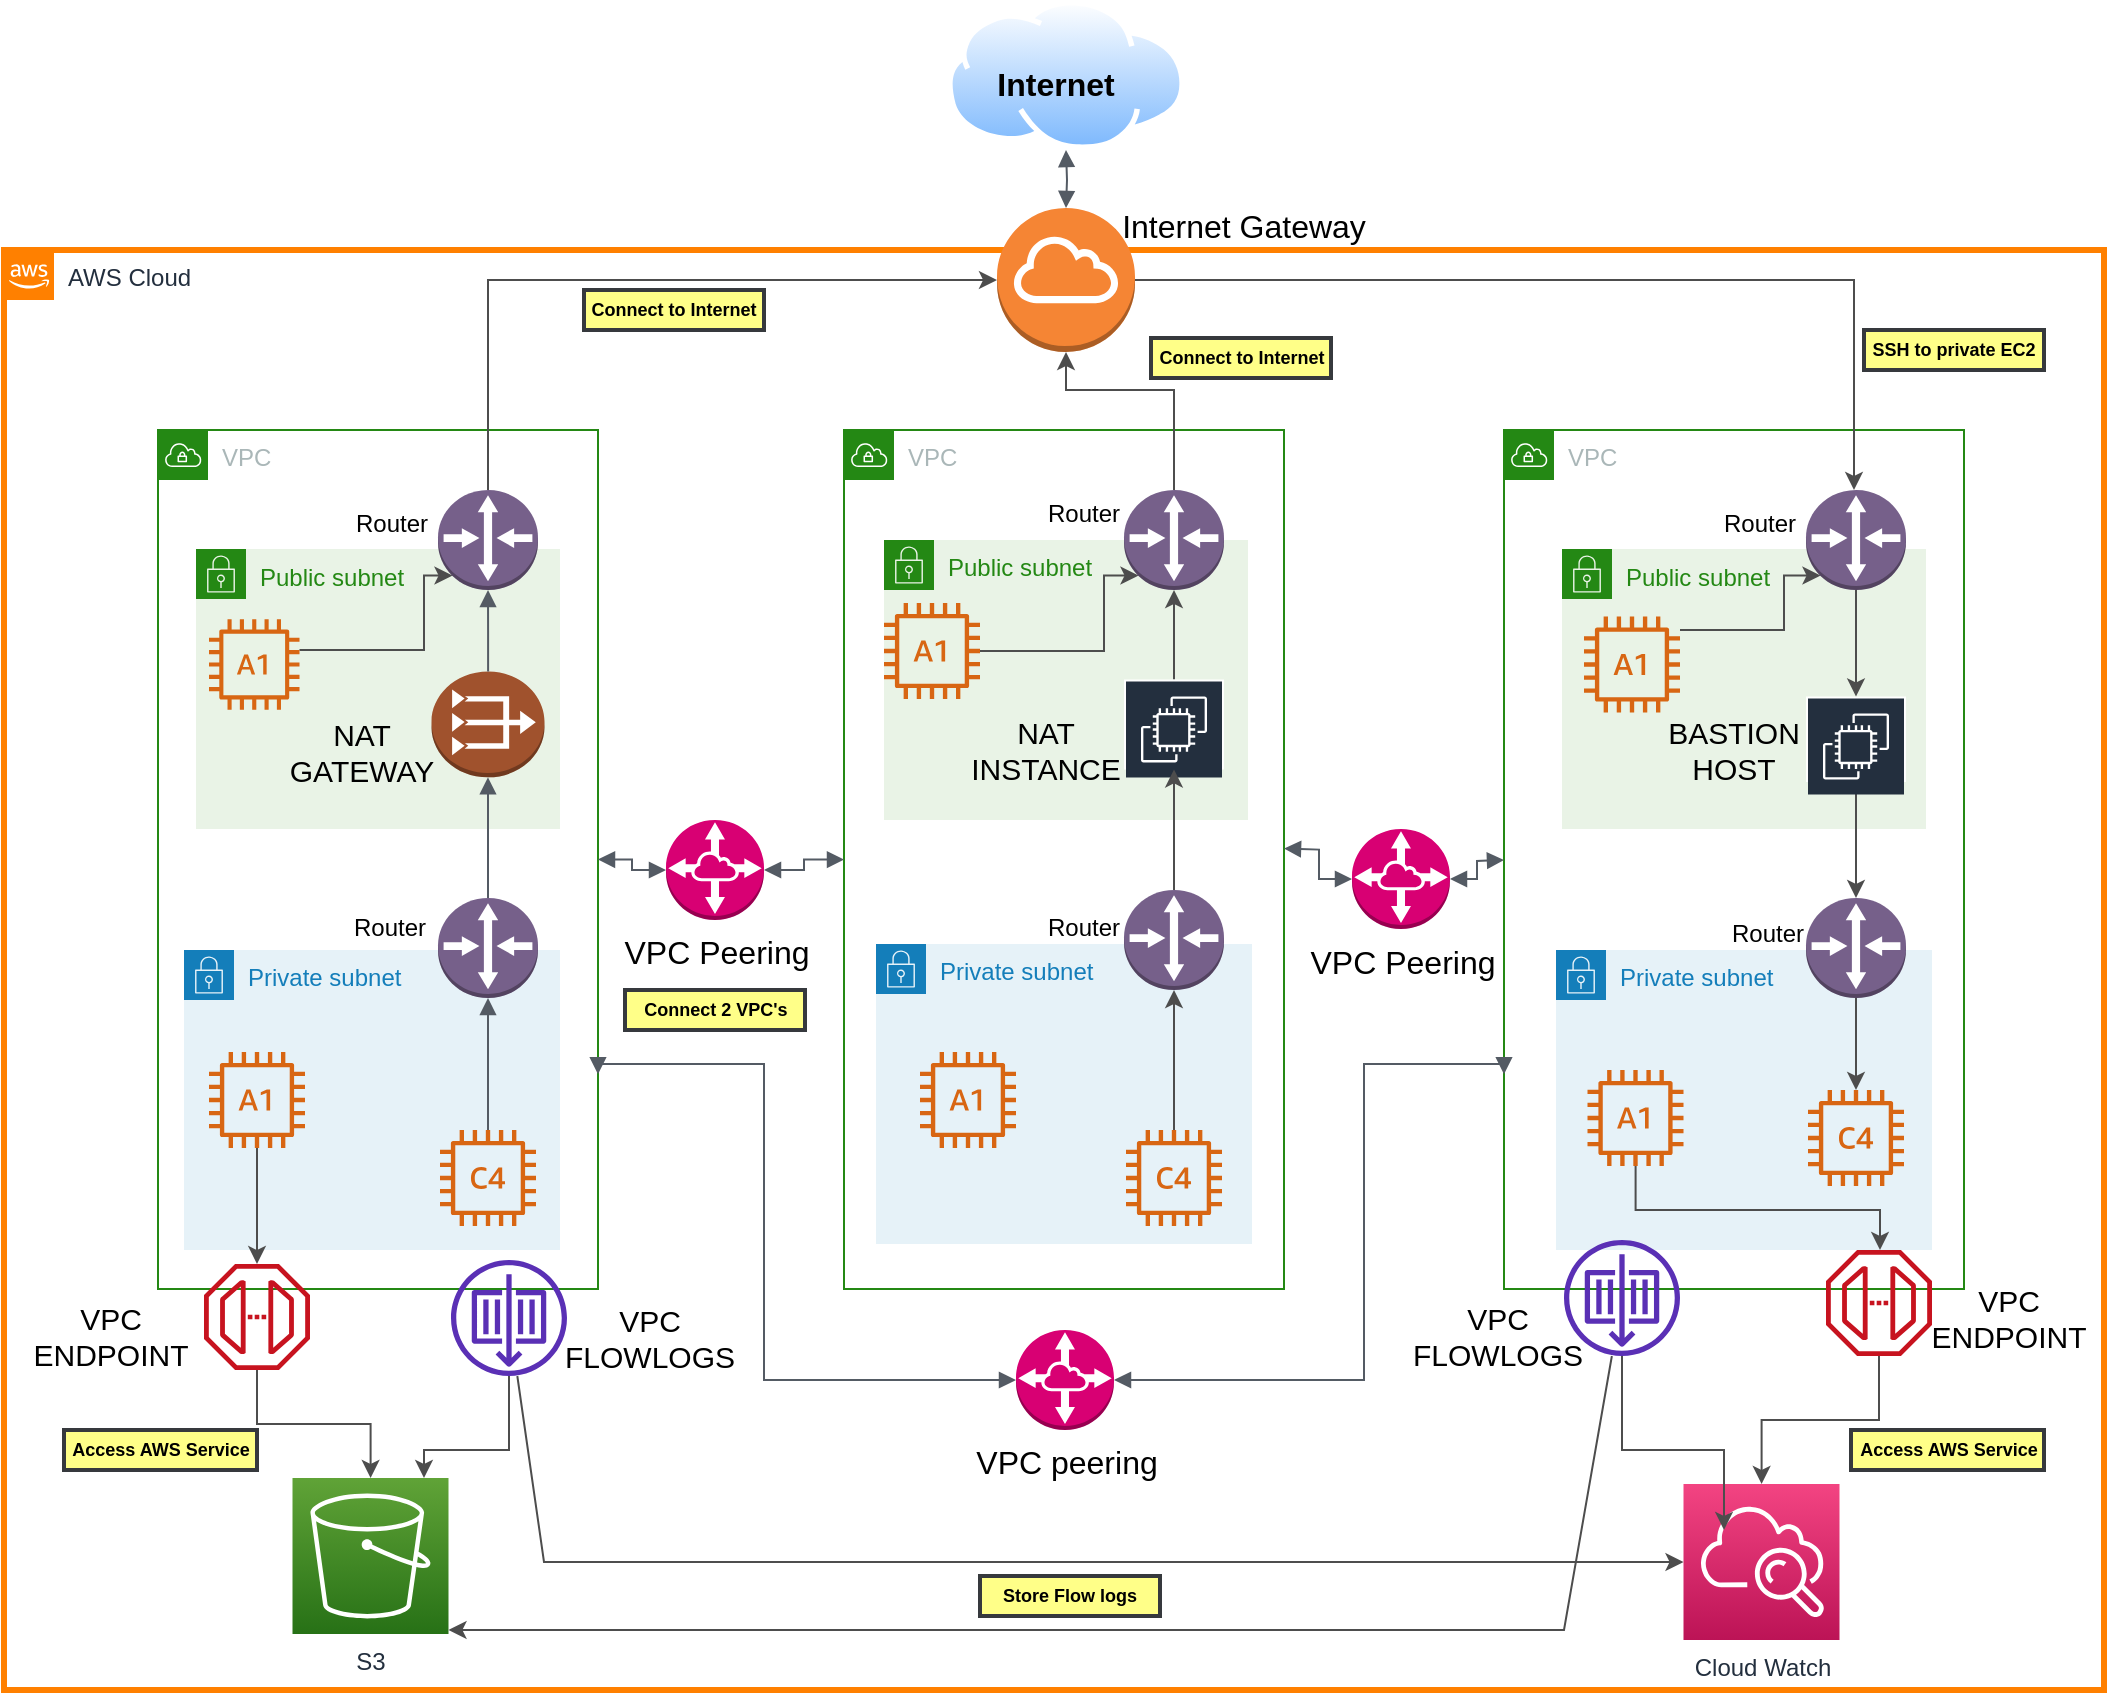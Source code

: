 <mxfile version="13.0.3" type="device"><diagram id="Ht1M8jgEwFfnCIfOTk4-" name="Page-1"><mxGraphModel dx="1296" dy="627" grid="1" gridSize="10" guides="1" tooltips="1" connect="1" arrows="1" fold="1" page="1" pageScale="1" pageWidth="1169" pageHeight="827" math="0" shadow="0"><root><mxCell id="0"/><mxCell id="1" parent="0"/><mxCell id="okbcrJzSgi3AzohoBhgM-6" value="AWS Cloud" style="points=[[0,0],[0.25,0],[0.5,0],[0.75,0],[1,0],[1,0.25],[1,0.5],[1,0.75],[1,1],[0.75,1],[0.5,1],[0.25,1],[0,1],[0,0.75],[0,0.5],[0,0.25]];outlineConnect=0;gradientColor=none;html=1;whiteSpace=wrap;fontSize=12;fontStyle=0;shape=mxgraph.aws4.group;grIcon=mxgraph.aws4.group_aws_cloud_alt;strokeColor=#FF8000;fillColor=none;verticalAlign=top;align=left;spacingLeft=30;fontColor=#232F3E;dashed=0;strokeWidth=3;labelBackgroundColor=none;" vertex="1" parent="1"><mxGeometry x="40" y="330" width="1050" height="720" as="geometry"/></mxCell><mxCell id="okbcrJzSgi3AzohoBhgM-36" value="VPC" style="points=[[0,0],[0.25,0],[0.5,0],[0.75,0],[1,0],[1,0.25],[1,0.5],[1,0.75],[1,1],[0.75,1],[0.5,1],[0.25,1],[0,1],[0,0.75],[0,0.5],[0,0.25]];outlineConnect=0;gradientColor=none;html=1;whiteSpace=wrap;fontSize=12;fontStyle=0;shape=mxgraph.aws4.group;grIcon=mxgraph.aws4.group_vpc;strokeColor=#248814;fillColor=none;verticalAlign=top;align=left;spacingLeft=30;fontColor=#AAB7B8;dashed=0;" vertex="1" parent="1"><mxGeometry x="790" y="420" width="230" height="429.5" as="geometry"/></mxCell><mxCell id="okbcrJzSgi3AzohoBhgM-2" value="VPC" style="points=[[0,0],[0.25,0],[0.5,0],[0.75,0],[1,0],[1,0.25],[1,0.5],[1,0.75],[1,1],[0.75,1],[0.5,1],[0.25,1],[0,1],[0,0.75],[0,0.5],[0,0.25]];outlineConnect=0;gradientColor=none;html=1;whiteSpace=wrap;fontSize=12;fontStyle=0;shape=mxgraph.aws4.group;grIcon=mxgraph.aws4.group_vpc;strokeColor=#248814;fillColor=none;verticalAlign=top;align=left;spacingLeft=30;fontColor=#AAB7B8;dashed=0;" vertex="1" parent="1"><mxGeometry x="460" y="420" width="220" height="429.5" as="geometry"/></mxCell><mxCell id="okbcrJzSgi3AzohoBhgM-21" value="VPC" style="points=[[0,0],[0.25,0],[0.5,0],[0.75,0],[1,0],[1,0.25],[1,0.5],[1,0.75],[1,1],[0.75,1],[0.5,1],[0.25,1],[0,1],[0,0.75],[0,0.5],[0,0.25]];outlineConnect=0;gradientColor=none;html=1;whiteSpace=wrap;fontSize=12;fontStyle=0;shape=mxgraph.aws4.group;grIcon=mxgraph.aws4.group_vpc;strokeColor=#248814;fillColor=none;verticalAlign=top;align=left;spacingLeft=30;fontColor=#AAB7B8;dashed=0;" vertex="1" parent="1"><mxGeometry x="117" y="420" width="220" height="429.5" as="geometry"/></mxCell><mxCell id="okbcrJzSgi3AzohoBhgM-46" value="Private subnet" style="points=[[0,0],[0.25,0],[0.5,0],[0.75,0],[1,0],[1,0.25],[1,0.5],[1,0.75],[1,1],[0.75,1],[0.5,1],[0.25,1],[0,1],[0,0.75],[0,0.5],[0,0.25]];outlineConnect=0;gradientColor=none;html=1;whiteSpace=wrap;fontSize=12;fontStyle=0;shape=mxgraph.aws4.group;grIcon=mxgraph.aws4.group_security_group;grStroke=0;strokeColor=#147EBA;fillColor=#E6F2F8;verticalAlign=top;align=left;spacingLeft=30;fontColor=#147EBA;dashed=0;" vertex="1" parent="1"><mxGeometry x="130" y="680" width="188" height="150" as="geometry"/></mxCell><mxCell id="okbcrJzSgi3AzohoBhgM-22" value="Public subnet" style="points=[[0,0],[0.25,0],[0.5,0],[0.75,0],[1,0],[1,0.25],[1,0.5],[1,0.75],[1,1],[0.75,1],[0.5,1],[0.25,1],[0,1],[0,0.75],[0,0.5],[0,0.25]];outlineConnect=0;gradientColor=none;html=1;whiteSpace=wrap;fontSize=12;fontStyle=0;shape=mxgraph.aws4.group;grIcon=mxgraph.aws4.group_security_group;grStroke=0;strokeColor=#248814;fillColor=#E9F3E6;verticalAlign=top;align=left;spacingLeft=30;fontColor=#248814;dashed=0;" vertex="1" parent="1"><mxGeometry x="136" y="479.5" width="182" height="140" as="geometry"/></mxCell><mxCell id="okbcrJzSgi3AzohoBhgM-3" value="Private subnet" style="points=[[0,0],[0.25,0],[0.5,0],[0.75,0],[1,0],[1,0.25],[1,0.5],[1,0.75],[1,1],[0.75,1],[0.5,1],[0.25,1],[0,1],[0,0.75],[0,0.5],[0,0.25]];outlineConnect=0;gradientColor=none;html=1;whiteSpace=wrap;fontSize=12;fontStyle=0;shape=mxgraph.aws4.group;grIcon=mxgraph.aws4.group_security_group;grStroke=0;strokeColor=#147EBA;fillColor=#E6F2F8;verticalAlign=top;align=left;spacingLeft=30;fontColor=#147EBA;dashed=0;" vertex="1" parent="1"><mxGeometry x="476" y="677" width="188" height="150" as="geometry"/></mxCell><mxCell id="okbcrJzSgi3AzohoBhgM-4" value="Public subnet" style="points=[[0,0],[0.25,0],[0.5,0],[0.75,0],[1,0],[1,0.25],[1,0.5],[1,0.75],[1,1],[0.75,1],[0.5,1],[0.25,1],[0,1],[0,0.75],[0,0.5],[0,0.25]];outlineConnect=0;gradientColor=none;html=1;whiteSpace=wrap;fontSize=12;fontStyle=0;shape=mxgraph.aws4.group;grIcon=mxgraph.aws4.group_security_group;grStroke=0;strokeColor=#248814;fillColor=#E9F3E6;verticalAlign=top;align=left;spacingLeft=30;fontColor=#248814;dashed=0;" vertex="1" parent="1"><mxGeometry x="480" y="475" width="182" height="140" as="geometry"/></mxCell><mxCell id="okbcrJzSgi3AzohoBhgM-153" style="edgeStyle=orthogonalEdgeStyle;rounded=0;orthogonalLoop=1;jettySize=auto;html=1;strokeColor=#4D4D4D;strokeWidth=1;fontSize=15;fontColor=#000000;" edge="1" parent="1" source="okbcrJzSgi3AzohoBhgM-16" target="okbcrJzSgi3AzohoBhgM-149"><mxGeometry relative="1" as="geometry"/></mxCell><mxCell id="okbcrJzSgi3AzohoBhgM-16" value="" style="outlineConnect=0;fontColor=#232F3E;gradientColor=none;fillColor=#D86613;strokeColor=none;dashed=0;verticalLabelPosition=bottom;verticalAlign=top;align=center;html=1;fontSize=12;fontStyle=0;aspect=fixed;pointerEvents=1;shape=mxgraph.aws4.a1_instance;" vertex="1" parent="1"><mxGeometry x="142.5" y="731" width="48" height="48" as="geometry"/></mxCell><mxCell id="okbcrJzSgi3AzohoBhgM-181" style="edgeStyle=orthogonalEdgeStyle;rounded=0;orthogonalLoop=1;jettySize=auto;html=1;entryX=0.145;entryY=0.855;entryDx=0;entryDy=0;entryPerimeter=0;strokeColor=#4D4D4D;strokeWidth=1;fontSize=15;fontColor=#000000;" edge="1" parent="1" source="okbcrJzSgi3AzohoBhgM-18" target="okbcrJzSgi3AzohoBhgM-88"><mxGeometry relative="1" as="geometry"><Array as="points"><mxPoint x="590" y="531"/><mxPoint x="590" y="493"/></Array></mxGeometry></mxCell><mxCell id="okbcrJzSgi3AzohoBhgM-18" value="" style="outlineConnect=0;fontColor=#232F3E;gradientColor=none;fillColor=#D86613;strokeColor=none;dashed=0;verticalLabelPosition=bottom;verticalAlign=top;align=center;html=1;fontSize=12;fontStyle=0;aspect=fixed;pointerEvents=1;shape=mxgraph.aws4.a1_instance;" vertex="1" parent="1"><mxGeometry x="480.0" y="506.5" width="48" height="48" as="geometry"/></mxCell><mxCell id="okbcrJzSgi3AzohoBhgM-24" value="" style="outlineConnect=0;fontColor=#232F3E;gradientColor=none;fillColor=#D86613;strokeColor=none;dashed=0;verticalLabelPosition=bottom;verticalAlign=top;align=center;html=1;fontSize=12;fontStyle=0;aspect=fixed;pointerEvents=1;shape=mxgraph.aws4.a1_instance;" vertex="1" parent="1"><mxGeometry x="498.0" y="731" width="48" height="48" as="geometry"/></mxCell><mxCell id="okbcrJzSgi3AzohoBhgM-134" style="edgeStyle=orthogonalEdgeStyle;rounded=0;orthogonalLoop=1;jettySize=auto;html=1;strokeColor=#4D4D4D;strokeWidth=1;fontSize=15;" edge="1" parent="1" source="okbcrJzSgi3AzohoBhgM-25" target="okbcrJzSgi3AzohoBhgM-86"><mxGeometry relative="1" as="geometry"/></mxCell><mxCell id="okbcrJzSgi3AzohoBhgM-25" value="" style="outlineConnect=0;fontColor=#232F3E;gradientColor=none;fillColor=#D86613;strokeColor=none;dashed=0;verticalLabelPosition=bottom;verticalAlign=top;align=center;html=1;fontSize=12;fontStyle=0;aspect=fixed;pointerEvents=1;shape=mxgraph.aws4.c4_instance;" vertex="1" parent="1"><mxGeometry x="601" y="770" width="48" height="48" as="geometry"/></mxCell><mxCell id="okbcrJzSgi3AzohoBhgM-27" value="" style="outlineConnect=0;fontColor=#232F3E;gradientColor=none;fillColor=#D86613;strokeColor=none;dashed=0;verticalLabelPosition=bottom;verticalAlign=top;align=center;html=1;fontSize=12;fontStyle=0;aspect=fixed;pointerEvents=1;shape=mxgraph.aws4.c4_instance;" vertex="1" parent="1"><mxGeometry x="258.0" y="770" width="48" height="48" as="geometry"/></mxCell><mxCell id="okbcrJzSgi3AzohoBhgM-30" value="" style="aspect=fixed;perimeter=ellipsePerimeter;html=1;align=center;shadow=0;dashed=0;spacingTop=3;image;image=img/lib/active_directory/internet_cloud.svg;strokeColor=#FF8000;strokeWidth=3;" vertex="1" parent="1"><mxGeometry x="511.5" y="205" width="119" height="74.97" as="geometry"/></mxCell><mxCell id="okbcrJzSgi3AzohoBhgM-32" value="Internet" style="text;html=1;strokeColor=none;fillColor=none;align=center;verticalAlign=middle;whiteSpace=wrap;rounded=0;fontStyle=1;fontSize=16;" vertex="1" parent="1"><mxGeometry x="546" y="237.3" width="40" height="20" as="geometry"/></mxCell><mxCell id="okbcrJzSgi3AzohoBhgM-34" value="VPC Peering" style="outlineConnect=0;dashed=0;verticalLabelPosition=bottom;verticalAlign=top;align=center;html=1;shape=mxgraph.aws3.vpc_peering;fillColor=#d80073;strokeColor=#A50040;strokeWidth=3;fontSize=16;fontColor=#000000;" vertex="1" parent="1"><mxGeometry x="371" y="615" width="49" height="50" as="geometry"/></mxCell><mxCell id="okbcrJzSgi3AzohoBhgM-37" value="Public subnet" style="points=[[0,0],[0.25,0],[0.5,0],[0.75,0],[1,0],[1,0.25],[1,0.5],[1,0.75],[1,1],[0.75,1],[0.5,1],[0.25,1],[0,1],[0,0.75],[0,0.5],[0,0.25]];outlineConnect=0;gradientColor=none;html=1;whiteSpace=wrap;fontSize=12;fontStyle=0;shape=mxgraph.aws4.group;grIcon=mxgraph.aws4.group_security_group;grStroke=0;strokeColor=#248814;fillColor=#E9F3E6;verticalAlign=top;align=left;spacingLeft=30;fontColor=#248814;dashed=0;" vertex="1" parent="1"><mxGeometry x="819" y="479.5" width="182" height="140" as="geometry"/></mxCell><mxCell id="okbcrJzSgi3AzohoBhgM-183" style="edgeStyle=orthogonalEdgeStyle;rounded=0;orthogonalLoop=1;jettySize=auto;html=1;entryX=0.145;entryY=0.855;entryDx=0;entryDy=0;entryPerimeter=0;strokeColor=#4D4D4D;strokeWidth=1;fontSize=15;fontColor=#000000;" edge="1" parent="1" source="okbcrJzSgi3AzohoBhgM-38" target="okbcrJzSgi3AzohoBhgM-87"><mxGeometry relative="1" as="geometry"><Array as="points"><mxPoint x="930" y="520"/><mxPoint x="930" y="493"/></Array></mxGeometry></mxCell><mxCell id="okbcrJzSgi3AzohoBhgM-38" value="" style="outlineConnect=0;fontColor=#232F3E;gradientColor=none;fillColor=#D86613;strokeColor=none;dashed=0;verticalLabelPosition=bottom;verticalAlign=top;align=center;html=1;fontSize=12;fontStyle=0;aspect=fixed;pointerEvents=1;shape=mxgraph.aws4.a1_instance;" vertex="1" parent="1"><mxGeometry x="830" y="513.25" width="48" height="48" as="geometry"/></mxCell><mxCell id="okbcrJzSgi3AzohoBhgM-40" value="Private subnet" style="points=[[0,0],[0.25,0],[0.5,0],[0.75,0],[1,0],[1,0.25],[1,0.5],[1,0.75],[1,1],[0.75,1],[0.5,1],[0.25,1],[0,1],[0,0.75],[0,0.5],[0,0.25]];outlineConnect=0;gradientColor=none;html=1;whiteSpace=wrap;fontSize=12;fontStyle=0;shape=mxgraph.aws4.group;grIcon=mxgraph.aws4.group_security_group;grStroke=0;strokeColor=#147EBA;fillColor=#E6F2F8;verticalAlign=top;align=left;spacingLeft=30;fontColor=#147EBA;dashed=0;" vertex="1" parent="1"><mxGeometry x="816" y="680" width="188" height="150" as="geometry"/></mxCell><mxCell id="okbcrJzSgi3AzohoBhgM-185" style="edgeStyle=orthogonalEdgeStyle;rounded=0;orthogonalLoop=1;jettySize=auto;html=1;strokeColor=#4D4D4D;strokeWidth=1;fontSize=9;fontColor=#FF0000;" edge="1" parent="1" source="okbcrJzSgi3AzohoBhgM-41" target="okbcrJzSgi3AzohoBhgM-148"><mxGeometry relative="1" as="geometry"><Array as="points"><mxPoint x="856" y="810"/><mxPoint x="978" y="810"/></Array></mxGeometry></mxCell><mxCell id="okbcrJzSgi3AzohoBhgM-41" value="" style="outlineConnect=0;fontColor=#232F3E;gradientColor=none;fillColor=#D86613;strokeColor=none;dashed=0;verticalLabelPosition=bottom;verticalAlign=top;align=center;html=1;fontSize=12;fontStyle=0;aspect=fixed;pointerEvents=1;shape=mxgraph.aws4.a1_instance;" vertex="1" parent="1"><mxGeometry x="831.75" y="740" width="48" height="48" as="geometry"/></mxCell><mxCell id="okbcrJzSgi3AzohoBhgM-42" value="" style="outlineConnect=0;fontColor=#232F3E;gradientColor=none;fillColor=#D86613;strokeColor=none;dashed=0;verticalLabelPosition=bottom;verticalAlign=top;align=center;html=1;fontSize=12;fontStyle=0;aspect=fixed;pointerEvents=1;shape=mxgraph.aws4.c4_instance;" vertex="1" parent="1"><mxGeometry x="942" y="750" width="48" height="48" as="geometry"/></mxCell><mxCell id="okbcrJzSgi3AzohoBhgM-131" style="edgeStyle=orthogonalEdgeStyle;rounded=0;orthogonalLoop=1;jettySize=auto;html=1;entryX=0.145;entryY=0.855;entryDx=0;entryDy=0;entryPerimeter=0;strokeColor=#4D4D4D;strokeWidth=1;fontSize=15;" edge="1" parent="1" source="okbcrJzSgi3AzohoBhgM-45" target="okbcrJzSgi3AzohoBhgM-84"><mxGeometry relative="1" as="geometry"><Array as="points"><mxPoint x="250" y="530"/><mxPoint x="250" y="493"/></Array></mxGeometry></mxCell><mxCell id="okbcrJzSgi3AzohoBhgM-45" value="" style="outlineConnect=0;fontColor=#232F3E;gradientColor=none;fillColor=#D86613;strokeColor=none;dashed=0;verticalLabelPosition=bottom;verticalAlign=top;align=center;html=1;fontSize=12;fontStyle=0;aspect=fixed;pointerEvents=1;shape=mxgraph.aws4.a1_instance;" vertex="1" parent="1"><mxGeometry x="142.5" y="514.62" width="45.25" height="45.25" as="geometry"/></mxCell><mxCell id="okbcrJzSgi3AzohoBhgM-51" value="" style="edgeStyle=orthogonalEdgeStyle;html=1;endArrow=block;elbow=vertical;startArrow=block;startFill=1;endFill=1;strokeColor=#545B64;rounded=0;fontSize=16;entryX=0;entryY=0.5;entryDx=0;entryDy=0;entryPerimeter=0;exitX=1;exitY=0.5;exitDx=0;exitDy=0;strokeWidth=1;" edge="1" parent="1" source="okbcrJzSgi3AzohoBhgM-21" target="okbcrJzSgi3AzohoBhgM-34"><mxGeometry width="100" relative="1" as="geometry"><mxPoint x="160" y="910" as="sourcePoint"/><mxPoint x="260" y="910" as="targetPoint"/></mxGeometry></mxCell><mxCell id="okbcrJzSgi3AzohoBhgM-54" value="" style="edgeStyle=orthogonalEdgeStyle;html=1;endArrow=block;elbow=vertical;startArrow=block;startFill=1;endFill=1;strokeColor=#545B64;rounded=0;fontSize=16;entryX=0;entryY=0.5;entryDx=0;entryDy=0;strokeWidth=1;exitX=1;exitY=0.5;exitDx=0;exitDy=0;exitPerimeter=0;" edge="1" parent="1" source="okbcrJzSgi3AzohoBhgM-34" target="okbcrJzSgi3AzohoBhgM-2"><mxGeometry width="100" relative="1" as="geometry"><mxPoint x="420" y="635" as="sourcePoint"/><mxPoint x="480" y="370" as="targetPoint"/></mxGeometry></mxCell><mxCell id="okbcrJzSgi3AzohoBhgM-55" value="VPC Peering" style="outlineConnect=0;dashed=0;verticalLabelPosition=bottom;verticalAlign=top;align=center;html=1;shape=mxgraph.aws3.vpc_peering;fillColor=#d80073;strokeColor=#A50040;strokeWidth=3;fontSize=16;fontColor=#000000;" vertex="1" parent="1"><mxGeometry x="714" y="619.5" width="49" height="50" as="geometry"/></mxCell><mxCell id="okbcrJzSgi3AzohoBhgM-56" value="" style="edgeStyle=orthogonalEdgeStyle;html=1;endArrow=block;elbow=vertical;startArrow=block;startFill=1;endFill=1;strokeColor=#545B64;rounded=0;fontSize=16;entryX=0;entryY=0.5;entryDx=0;entryDy=0;entryPerimeter=0;exitX=1;exitY=0.5;exitDx=0;exitDy=0;strokeWidth=1;" edge="1" parent="1" target="okbcrJzSgi3AzohoBhgM-55"><mxGeometry width="100" relative="1" as="geometry"><mxPoint x="680" y="629.25" as="sourcePoint"/><mxPoint x="603" y="914.5" as="targetPoint"/></mxGeometry></mxCell><mxCell id="okbcrJzSgi3AzohoBhgM-60" value="" style="edgeStyle=orthogonalEdgeStyle;html=1;endArrow=block;elbow=vertical;startArrow=block;startFill=1;endFill=1;strokeColor=#545B64;rounded=0;fontSize=16;strokeWidth=1;exitX=1;exitY=0.5;exitDx=0;exitDy=0;exitPerimeter=0;" edge="1" parent="1" source="okbcrJzSgi3AzohoBhgM-55"><mxGeometry width="100" relative="1" as="geometry"><mxPoint x="760" y="640" as="sourcePoint"/><mxPoint x="790" y="635" as="targetPoint"/></mxGeometry></mxCell><mxCell id="okbcrJzSgi3AzohoBhgM-61" value="VPC peering" style="outlineConnect=0;dashed=0;verticalLabelPosition=bottom;verticalAlign=top;align=center;html=1;shape=mxgraph.aws3.vpc_peering;fillColor=#d80073;strokeColor=#A50040;strokeWidth=3;fontSize=16;fontColor=#000000;" vertex="1" parent="1"><mxGeometry x="546" y="870" width="49" height="50" as="geometry"/></mxCell><mxCell id="okbcrJzSgi3AzohoBhgM-64" value="" style="edgeStyle=orthogonalEdgeStyle;html=1;endArrow=block;elbow=vertical;startArrow=block;startFill=1;endFill=1;strokeColor=#545B64;rounded=0;fontSize=16;entryX=0;entryY=0.5;entryDx=0;entryDy=0;entryPerimeter=0;exitX=1;exitY=0.75;exitDx=0;exitDy=0;" edge="1" parent="1" source="okbcrJzSgi3AzohoBhgM-21" target="okbcrJzSgi3AzohoBhgM-61"><mxGeometry width="100" relative="1" as="geometry"><mxPoint x="320" y="849" as="sourcePoint"/><mxPoint x="540" y="920" as="targetPoint"/><Array as="points"><mxPoint x="420" y="737"/><mxPoint x="420" y="895"/></Array></mxGeometry></mxCell><mxCell id="okbcrJzSgi3AzohoBhgM-65" value="" style="edgeStyle=orthogonalEdgeStyle;html=1;endArrow=block;elbow=vertical;startArrow=block;startFill=1;endFill=1;strokeColor=#545B64;rounded=0;fontSize=16;entryX=0;entryY=0.75;entryDx=0;entryDy=0;" edge="1" parent="1" source="okbcrJzSgi3AzohoBhgM-61" target="okbcrJzSgi3AzohoBhgM-36"><mxGeometry width="100" relative="1" as="geometry"><mxPoint x="600" y="920" as="sourcePoint"/><mxPoint x="700" y="920" as="targetPoint"/><Array as="points"><mxPoint x="720" y="895"/><mxPoint x="720" y="737"/></Array></mxGeometry></mxCell><mxCell id="okbcrJzSgi3AzohoBhgM-137" style="edgeStyle=orthogonalEdgeStyle;rounded=0;orthogonalLoop=1;jettySize=auto;html=1;strokeColor=#4D4D4D;strokeWidth=1;fontSize=15;exitX=0.855;exitY=0.145;exitDx=0;exitDy=0;exitPerimeter=0;" edge="1" parent="1" source="okbcrJzSgi3AzohoBhgM-66" target="okbcrJzSgi3AzohoBhgM-87"><mxGeometry relative="1" as="geometry"><Array as="points"><mxPoint x="596" y="345"/><mxPoint x="965" y="345"/></Array></mxGeometry></mxCell><mxCell id="okbcrJzSgi3AzohoBhgM-66" value="" style="outlineConnect=0;dashed=0;verticalLabelPosition=bottom;verticalAlign=top;align=center;html=1;shape=mxgraph.aws3.internet_gateway;fillColor=#F58534;gradientColor=none;strokeColor=#FF8000;strokeWidth=3;fontSize=16;" vertex="1" parent="1"><mxGeometry x="536.5" y="309" width="69" height="72" as="geometry"/></mxCell><mxCell id="okbcrJzSgi3AzohoBhgM-67" value="Internet Gateway" style="text;html=1;strokeColor=none;fillColor=none;align=center;verticalAlign=middle;whiteSpace=wrap;rounded=0;fontSize=16;" vertex="1" parent="1"><mxGeometry x="569.5" y="308" width="180" height="20" as="geometry"/></mxCell><mxCell id="okbcrJzSgi3AzohoBhgM-139" style="edgeStyle=orthogonalEdgeStyle;rounded=0;orthogonalLoop=1;jettySize=auto;html=1;strokeColor=#4D4D4D;strokeWidth=1;fontSize=15;" edge="1" parent="1" source="okbcrJzSgi3AzohoBhgM-77" target="okbcrJzSgi3AzohoBhgM-85"><mxGeometry relative="1" as="geometry"/></mxCell><mxCell id="okbcrJzSgi3AzohoBhgM-77" value="" style="outlineConnect=0;fontColor=#232F3E;gradientColor=none;strokeColor=#ffffff;fillColor=#232F3E;dashed=0;verticalLabelPosition=middle;verticalAlign=bottom;align=center;html=1;whiteSpace=wrap;fontSize=10;fontStyle=1;spacing=3;shape=mxgraph.aws4.productIcon;prIcon=mxgraph.aws4.ec2;labelBackgroundColor=#ffffff;" vertex="1" parent="1"><mxGeometry x="941" y="553.25" width="50" height="42.75" as="geometry"/></mxCell><mxCell id="okbcrJzSgi3AzohoBhgM-80" value="" style="outlineConnect=0;dashed=0;verticalLabelPosition=bottom;verticalAlign=top;align=center;html=1;shape=mxgraph.aws3.vpc_nat_gateway;fillColor=#a0522d;labelBackgroundColor=#D4E1F5;strokeColor=#6D1F00;strokeWidth=3;fontSize=16;fontColor=#ffffff;" vertex="1" parent="1"><mxGeometry x="253.75" y="540.81" width="56.5" height="52.87" as="geometry"/></mxCell><mxCell id="okbcrJzSgi3AzohoBhgM-132" style="edgeStyle=orthogonalEdgeStyle;rounded=0;orthogonalLoop=1;jettySize=auto;html=1;strokeColor=#4D4D4D;strokeWidth=1;fontSize=15;" edge="1" parent="1" source="okbcrJzSgi3AzohoBhgM-81" target="okbcrJzSgi3AzohoBhgM-88"><mxGeometry relative="1" as="geometry"/></mxCell><mxCell id="okbcrJzSgi3AzohoBhgM-81" value="" style="outlineConnect=0;fontColor=#232F3E;gradientColor=none;strokeColor=#ffffff;fillColor=#232F3E;dashed=0;verticalLabelPosition=middle;verticalAlign=bottom;align=center;html=1;whiteSpace=wrap;fontSize=10;fontStyle=1;spacing=3;shape=mxgraph.aws4.productIcon;prIcon=mxgraph.aws4.ec2;labelBackgroundColor=#ffffff;" vertex="1" parent="1"><mxGeometry x="600" y="544.74" width="50" height="45" as="geometry"/></mxCell><mxCell id="okbcrJzSgi3AzohoBhgM-83" value="" style="outlineConnect=0;dashed=0;verticalLabelPosition=bottom;verticalAlign=top;align=center;html=1;shape=mxgraph.aws3.router;fillColor=#76608a;labelBackgroundColor=none;strokeColor=#432D57;strokeWidth=3;fontSize=15;fontColor=#ffffff;" vertex="1" parent="1"><mxGeometry x="257" y="654" width="50" height="50" as="geometry"/></mxCell><mxCell id="okbcrJzSgi3AzohoBhgM-168" style="edgeStyle=orthogonalEdgeStyle;rounded=0;orthogonalLoop=1;jettySize=auto;html=1;exitX=0.5;exitY=0;exitDx=0;exitDy=0;exitPerimeter=0;entryX=0;entryY=0.5;entryDx=0;entryDy=0;entryPerimeter=0;strokeColor=#4D4D4D;strokeWidth=1;fontSize=15;fontColor=#000000;" edge="1" parent="1" source="okbcrJzSgi3AzohoBhgM-84" target="okbcrJzSgi3AzohoBhgM-66"><mxGeometry relative="1" as="geometry"/></mxCell><mxCell id="okbcrJzSgi3AzohoBhgM-84" value="" style="outlineConnect=0;dashed=0;verticalLabelPosition=bottom;verticalAlign=top;align=center;html=1;shape=mxgraph.aws3.router;fillColor=#76608a;labelBackgroundColor=none;strokeColor=#432D57;strokeWidth=3;fontSize=15;fontColor=#ffffff;" vertex="1" parent="1"><mxGeometry x="257" y="450" width="50" height="50" as="geometry"/></mxCell><mxCell id="okbcrJzSgi3AzohoBhgM-140" style="edgeStyle=orthogonalEdgeStyle;rounded=0;orthogonalLoop=1;jettySize=auto;html=1;strokeColor=#4D4D4D;strokeWidth=1;fontSize=15;" edge="1" parent="1" source="okbcrJzSgi3AzohoBhgM-85" target="okbcrJzSgi3AzohoBhgM-42"><mxGeometry relative="1" as="geometry"/></mxCell><mxCell id="okbcrJzSgi3AzohoBhgM-85" value="" style="outlineConnect=0;dashed=0;verticalLabelPosition=bottom;verticalAlign=top;align=center;html=1;shape=mxgraph.aws3.router;fillColor=#76608a;labelBackgroundColor=none;strokeColor=#432D57;strokeWidth=3;fontSize=15;fontColor=#ffffff;" vertex="1" parent="1"><mxGeometry x="941" y="654" width="50" height="50" as="geometry"/></mxCell><mxCell id="okbcrJzSgi3AzohoBhgM-133" style="edgeStyle=orthogonalEdgeStyle;rounded=0;orthogonalLoop=1;jettySize=auto;html=1;strokeColor=#4D4D4D;strokeWidth=1;fontSize=15;" edge="1" parent="1" source="okbcrJzSgi3AzohoBhgM-86" target="okbcrJzSgi3AzohoBhgM-81"><mxGeometry relative="1" as="geometry"/></mxCell><mxCell id="okbcrJzSgi3AzohoBhgM-86" value="" style="outlineConnect=0;dashed=0;verticalLabelPosition=bottom;verticalAlign=top;align=center;html=1;shape=mxgraph.aws3.router;fillColor=#76608a;labelBackgroundColor=none;strokeColor=#432D57;strokeWidth=3;fontSize=15;fontColor=#ffffff;" vertex="1" parent="1"><mxGeometry x="600" y="650" width="50" height="50" as="geometry"/></mxCell><mxCell id="okbcrJzSgi3AzohoBhgM-138" style="edgeStyle=orthogonalEdgeStyle;rounded=0;orthogonalLoop=1;jettySize=auto;html=1;strokeColor=#4D4D4D;strokeWidth=1;fontSize=15;" edge="1" parent="1" source="okbcrJzSgi3AzohoBhgM-87" target="okbcrJzSgi3AzohoBhgM-77"><mxGeometry relative="1" as="geometry"/></mxCell><mxCell id="okbcrJzSgi3AzohoBhgM-87" value="" style="outlineConnect=0;dashed=0;verticalLabelPosition=bottom;verticalAlign=top;align=center;html=1;shape=mxgraph.aws3.router;fillColor=#76608a;labelBackgroundColor=none;strokeColor=#432D57;strokeWidth=3;fontSize=15;fontColor=#ffffff;" vertex="1" parent="1"><mxGeometry x="941" y="450" width="50" height="50" as="geometry"/></mxCell><mxCell id="okbcrJzSgi3AzohoBhgM-169" style="edgeStyle=orthogonalEdgeStyle;rounded=0;orthogonalLoop=1;jettySize=auto;html=1;entryX=0.5;entryY=1;entryDx=0;entryDy=0;entryPerimeter=0;strokeColor=#4D4D4D;strokeWidth=1;fontSize=15;fontColor=#000000;" edge="1" parent="1" source="okbcrJzSgi3AzohoBhgM-88" target="okbcrJzSgi3AzohoBhgM-66"><mxGeometry relative="1" as="geometry"><Array as="points"><mxPoint x="625" y="400"/><mxPoint x="571" y="400"/></Array></mxGeometry></mxCell><mxCell id="okbcrJzSgi3AzohoBhgM-88" value="" style="outlineConnect=0;dashed=0;verticalLabelPosition=bottom;verticalAlign=top;align=center;html=1;shape=mxgraph.aws3.router;fillColor=#76608a;labelBackgroundColor=none;strokeColor=#432D57;strokeWidth=3;fontSize=15;fontColor=#ffffff;" vertex="1" parent="1"><mxGeometry x="600" y="450" width="50" height="50" as="geometry"/></mxCell><mxCell id="okbcrJzSgi3AzohoBhgM-93" value="" style="shape=image;html=1;verticalAlign=top;verticalLabelPosition=bottom;labelBackgroundColor=#ffffff;imageAspect=0;aspect=fixed;image=https://cdn2.iconfinder.com/data/icons/freecns-cumulus/16/519904-098_Spreadsheet-128.png;strokeColor=#FF8000;strokeWidth=3;fontSize=15;align=left;" vertex="1" parent="1"><mxGeometry x="303" y="647" width="30" height="30" as="geometry"/></mxCell><mxCell id="okbcrJzSgi3AzohoBhgM-94" value="" style="shape=image;html=1;verticalAlign=top;verticalLabelPosition=bottom;labelBackgroundColor=#ffffff;imageAspect=0;aspect=fixed;image=https://cdn2.iconfinder.com/data/icons/freecns-cumulus/16/519904-098_Spreadsheet-128.png;strokeColor=#FF8000;strokeWidth=3;fontSize=15;align=left;" vertex="1" parent="1"><mxGeometry x="644.5" y="647" width="30" height="30" as="geometry"/></mxCell><mxCell id="okbcrJzSgi3AzohoBhgM-95" value="" style="shape=image;html=1;verticalAlign=top;verticalLabelPosition=bottom;labelBackgroundColor=#ffffff;imageAspect=0;aspect=fixed;image=https://cdn2.iconfinder.com/data/icons/freecns-cumulus/16/519904-098_Spreadsheet-128.png;strokeColor=#FF8000;strokeWidth=3;fontSize=15;align=left;" vertex="1" parent="1"><mxGeometry x="644.5" y="445" width="30" height="30" as="geometry"/></mxCell><mxCell id="okbcrJzSgi3AzohoBhgM-96" value="" style="shape=image;html=1;verticalAlign=top;verticalLabelPosition=bottom;labelBackgroundColor=#ffffff;imageAspect=0;aspect=fixed;image=https://cdn2.iconfinder.com/data/icons/freecns-cumulus/16/519904-098_Spreadsheet-128.png;strokeColor=#FF8000;strokeWidth=3;fontSize=15;align=left;" vertex="1" parent="1"><mxGeometry x="300" y="445" width="30" height="30" as="geometry"/></mxCell><mxCell id="okbcrJzSgi3AzohoBhgM-99" value="" style="shape=image;html=1;verticalAlign=top;verticalLabelPosition=bottom;labelBackgroundColor=#ffffff;imageAspect=0;aspect=fixed;image=https://cdn2.iconfinder.com/data/icons/freecns-cumulus/16/519904-098_Spreadsheet-128.png;strokeColor=#FF8000;strokeWidth=3;fontSize=15;align=left;" vertex="1" parent="1"><mxGeometry x="983.5" y="647" width="30" height="30" as="geometry"/></mxCell><mxCell id="okbcrJzSgi3AzohoBhgM-100" value="" style="shape=image;html=1;verticalAlign=top;verticalLabelPosition=bottom;labelBackgroundColor=#ffffff;imageAspect=0;aspect=fixed;image=https://cdn2.iconfinder.com/data/icons/freecns-cumulus/16/519904-098_Spreadsheet-128.png;strokeColor=#FF8000;strokeWidth=3;fontSize=15;align=left;" vertex="1" parent="1"><mxGeometry x="983.5" y="445" width="30" height="30" as="geometry"/></mxCell><mxCell id="okbcrJzSgi3AzohoBhgM-113" value="" style="edgeStyle=orthogonalEdgeStyle;html=1;endArrow=none;elbow=vertical;startArrow=block;startFill=1;strokeColor=#545B64;rounded=0;fontSize=15;exitX=0.5;exitY=1;exitDx=0;exitDy=0;exitPerimeter=0;strokeWidth=1;" edge="1" parent="1" source="okbcrJzSgi3AzohoBhgM-83" target="okbcrJzSgi3AzohoBhgM-27"><mxGeometry width="100" relative="1" as="geometry"><mxPoint x="80" y="880" as="sourcePoint"/><mxPoint x="180" y="880" as="targetPoint"/></mxGeometry></mxCell><mxCell id="okbcrJzSgi3AzohoBhgM-114" value="" style="edgeStyle=orthogonalEdgeStyle;html=1;endArrow=none;elbow=vertical;startArrow=block;startFill=1;strokeColor=#545B64;rounded=0;fontSize=15;exitX=0.5;exitY=1;exitDx=0;exitDy=0;exitPerimeter=0;strokeWidth=1;entryX=0.5;entryY=0;entryDx=0;entryDy=0;entryPerimeter=0;" edge="1" parent="1" source="okbcrJzSgi3AzohoBhgM-80" target="okbcrJzSgi3AzohoBhgM-83"><mxGeometry width="100" relative="1" as="geometry"><mxPoint x="288.0" y="714" as="sourcePoint"/><mxPoint x="288.0" y="780" as="targetPoint"/></mxGeometry></mxCell><mxCell id="okbcrJzSgi3AzohoBhgM-117" value="" style="edgeStyle=orthogonalEdgeStyle;html=1;endArrow=block;elbow=vertical;startArrow=none;endFill=1;strokeColor=#545B64;rounded=0;fontSize=15;strokeWidth=1;entryX=0.5;entryY=1;entryDx=0;entryDy=0;entryPerimeter=0;" edge="1" parent="1" source="okbcrJzSgi3AzohoBhgM-80" target="okbcrJzSgi3AzohoBhgM-84"><mxGeometry width="100" relative="1" as="geometry"><mxPoint x="130" y="340" as="sourcePoint"/><mxPoint x="230" y="340" as="targetPoint"/></mxGeometry></mxCell><mxCell id="okbcrJzSgi3AzohoBhgM-124" style="edgeStyle=orthogonalEdgeStyle;rounded=0;orthogonalLoop=1;jettySize=auto;html=1;exitX=0.5;exitY=1;exitDx=0;exitDy=0;exitPerimeter=0;strokeColor=#4D4D4D;strokeWidth=2;fontSize=15;" edge="1" parent="1" source="okbcrJzSgi3AzohoBhgM-66" target="okbcrJzSgi3AzohoBhgM-66"><mxGeometry relative="1" as="geometry"/></mxCell><mxCell id="okbcrJzSgi3AzohoBhgM-143" value="S3" style="outlineConnect=0;fontColor=#232F3E;gradientColor=#60A337;gradientDirection=north;fillColor=#277116;strokeColor=#ffffff;dashed=0;verticalLabelPosition=bottom;verticalAlign=top;align=center;html=1;fontSize=12;fontStyle=0;aspect=fixed;shape=mxgraph.aws4.resourceIcon;resIcon=mxgraph.aws4.s3;labelBackgroundColor=none;" vertex="1" parent="1"><mxGeometry x="184.25" y="944" width="78" height="78" as="geometry"/></mxCell><mxCell id="okbcrJzSgi3AzohoBhgM-146" value="Cloud Watch" style="outlineConnect=0;fontColor=#232F3E;gradientColor=#F34482;gradientDirection=north;fillColor=#BC1356;strokeColor=#ffffff;dashed=0;verticalLabelPosition=bottom;verticalAlign=top;align=center;html=1;fontSize=12;fontStyle=0;aspect=fixed;shape=mxgraph.aws4.resourceIcon;resIcon=mxgraph.aws4.cloudwatch;labelBackgroundColor=none;" vertex="1" parent="1"><mxGeometry x="879.75" y="947" width="78" height="78" as="geometry"/></mxCell><mxCell id="okbcrJzSgi3AzohoBhgM-154" style="edgeStyle=orthogonalEdgeStyle;rounded=0;orthogonalLoop=1;jettySize=auto;html=1;strokeColor=#4D4D4D;strokeWidth=1;fontSize=15;fontColor=#000000;" edge="1" parent="1" source="okbcrJzSgi3AzohoBhgM-148" target="okbcrJzSgi3AzohoBhgM-146"><mxGeometry relative="1" as="geometry"/></mxCell><mxCell id="okbcrJzSgi3AzohoBhgM-148" value="" style="outlineConnect=0;fontColor=#232F3E;gradientColor=none;fillColor=#C7131F;strokeColor=none;dashed=0;verticalLabelPosition=bottom;verticalAlign=top;align=center;html=1;fontSize=12;fontStyle=0;aspect=fixed;shape=mxgraph.aws4.endpoint;labelBackgroundColor=none;" vertex="1" parent="1"><mxGeometry x="951" y="830" width="53" height="53" as="geometry"/></mxCell><mxCell id="okbcrJzSgi3AzohoBhgM-152" style="edgeStyle=orthogonalEdgeStyle;rounded=0;orthogonalLoop=1;jettySize=auto;html=1;strokeColor=#4D4D4D;strokeWidth=1;fontSize=15;fontColor=#000000;" edge="1" parent="1" source="okbcrJzSgi3AzohoBhgM-149" target="okbcrJzSgi3AzohoBhgM-143"><mxGeometry relative="1" as="geometry"/></mxCell><mxCell id="okbcrJzSgi3AzohoBhgM-149" value="" style="outlineConnect=0;fontColor=#232F3E;gradientColor=none;fillColor=#C7131F;strokeColor=none;dashed=0;verticalLabelPosition=bottom;verticalAlign=top;align=center;html=1;fontSize=12;fontStyle=0;aspect=fixed;shape=mxgraph.aws4.endpoint;labelBackgroundColor=none;" vertex="1" parent="1"><mxGeometry x="140" y="837" width="53" height="53" as="geometry"/></mxCell><mxCell id="okbcrJzSgi3AzohoBhgM-150" value="VPC ENDPOINT" style="text;html=1;strokeColor=none;fillColor=none;align=center;verticalAlign=middle;whiteSpace=wrap;rounded=0;labelBackgroundColor=none;fontSize=15;fontColor=#000000;" vertex="1" parent="1"><mxGeometry x="70" y="863" width="47" height="20" as="geometry"/></mxCell><mxCell id="okbcrJzSgi3AzohoBhgM-151" value="VPC ENDPOINT" style="text;html=1;strokeColor=none;fillColor=none;align=center;verticalAlign=middle;whiteSpace=wrap;rounded=0;labelBackgroundColor=none;fontSize=15;fontColor=#000000;" vertex="1" parent="1"><mxGeometry x="1018.5" y="853.5" width="47" height="20" as="geometry"/></mxCell><mxCell id="okbcrJzSgi3AzohoBhgM-160" style="edgeStyle=orthogonalEdgeStyle;rounded=0;orthogonalLoop=1;jettySize=auto;html=1;strokeColor=#4D4D4D;strokeWidth=1;fontSize=15;fontColor=#000000;" edge="1" parent="1" source="okbcrJzSgi3AzohoBhgM-156" target="okbcrJzSgi3AzohoBhgM-143"><mxGeometry relative="1" as="geometry"><Array as="points"><mxPoint x="292" y="930"/><mxPoint x="250" y="930"/></Array></mxGeometry></mxCell><mxCell id="okbcrJzSgi3AzohoBhgM-161" style="edgeStyle=orthogonalEdgeStyle;rounded=0;orthogonalLoop=1;jettySize=auto;html=1;strokeColor=#4D4D4D;strokeWidth=1;fontSize=15;fontColor=#000000;" edge="1" parent="1" source="okbcrJzSgi3AzohoBhgM-156" target="okbcrJzSgi3AzohoBhgM-146"><mxGeometry relative="1" as="geometry"><mxPoint x="880" y="1100" as="targetPoint"/><Array as="points"><mxPoint x="310" y="986"/></Array></mxGeometry></mxCell><mxCell id="okbcrJzSgi3AzohoBhgM-156" value="" style="outlineConnect=0;fontColor=#232F3E;gradientColor=none;fillColor=#5A30B5;strokeColor=none;dashed=0;verticalLabelPosition=bottom;verticalAlign=top;align=center;html=1;fontSize=12;fontStyle=0;aspect=fixed;pointerEvents=1;shape=mxgraph.aws4.flow_logs;labelBackgroundColor=none;rotation=90;" vertex="1" parent="1"><mxGeometry x="263.5" y="835" width="58" height="58" as="geometry"/></mxCell><mxCell id="okbcrJzSgi3AzohoBhgM-159" style="edgeStyle=orthogonalEdgeStyle;rounded=0;orthogonalLoop=1;jettySize=auto;html=1;strokeColor=#4D4D4D;strokeWidth=1;fontSize=15;fontColor=#000000;" edge="1" parent="1" source="okbcrJzSgi3AzohoBhgM-157" target="okbcrJzSgi3AzohoBhgM-143"><mxGeometry relative="1" as="geometry"><Array as="points"><mxPoint x="820" y="1020"/></Array></mxGeometry></mxCell><mxCell id="okbcrJzSgi3AzohoBhgM-162" style="edgeStyle=orthogonalEdgeStyle;rounded=0;orthogonalLoop=1;jettySize=auto;html=1;strokeColor=#4D4D4D;strokeWidth=1;fontSize=15;fontColor=#000000;" edge="1" parent="1" source="okbcrJzSgi3AzohoBhgM-157"><mxGeometry relative="1" as="geometry"><mxPoint x="900" y="970" as="targetPoint"/><Array as="points"><mxPoint x="849" y="930"/><mxPoint x="900" y="930"/></Array></mxGeometry></mxCell><mxCell id="okbcrJzSgi3AzohoBhgM-157" value="" style="outlineConnect=0;fontColor=#232F3E;gradientColor=none;fillColor=#5A30B5;strokeColor=none;dashed=0;verticalLabelPosition=bottom;verticalAlign=top;align=center;html=1;fontSize=12;fontStyle=0;aspect=fixed;pointerEvents=1;shape=mxgraph.aws4.flow_logs;labelBackgroundColor=none;rotation=90;" vertex="1" parent="1"><mxGeometry x="820" y="825" width="58" height="58" as="geometry"/></mxCell><mxCell id="okbcrJzSgi3AzohoBhgM-163" value="VPC FLOWLOGS" style="text;html=1;strokeColor=none;fillColor=none;align=center;verticalAlign=middle;whiteSpace=wrap;rounded=0;labelBackgroundColor=none;fontSize=15;fontColor=#000000;" vertex="1" parent="1"><mxGeometry x="343" y="864" width="40" height="20" as="geometry"/></mxCell><mxCell id="okbcrJzSgi3AzohoBhgM-164" value="VPC FLOWLOGS" style="text;html=1;strokeColor=none;fillColor=none;align=center;verticalAlign=middle;whiteSpace=wrap;rounded=0;labelBackgroundColor=none;fontSize=15;fontColor=#000000;" vertex="1" parent="1"><mxGeometry x="766.5" y="863" width="40" height="20" as="geometry"/></mxCell><mxCell id="okbcrJzSgi3AzohoBhgM-172" value="NAT GATEWAY" style="text;html=1;strokeColor=none;fillColor=none;align=center;verticalAlign=middle;whiteSpace=wrap;rounded=0;labelBackgroundColor=none;fontSize=15;fontColor=#000000;" vertex="1" parent="1"><mxGeometry x="199" y="571" width="40" height="20" as="geometry"/></mxCell><mxCell id="okbcrJzSgi3AzohoBhgM-173" value="&lt;font style=&quot;font-size: 12px&quot;&gt;Router&lt;/font&gt;" style="text;html=1;strokeColor=none;fillColor=none;align=center;verticalAlign=middle;whiteSpace=wrap;rounded=0;labelBackgroundColor=none;fontSize=15;fontColor=#000000;" vertex="1" parent="1"><mxGeometry x="214" y="455" width="40" height="20" as="geometry"/></mxCell><mxCell id="okbcrJzSgi3AzohoBhgM-174" value="&lt;font style=&quot;font-size: 12px&quot;&gt;Router&lt;/font&gt;" style="text;html=1;strokeColor=none;fillColor=none;align=center;verticalAlign=middle;whiteSpace=wrap;rounded=0;labelBackgroundColor=none;fontSize=15;fontColor=#000000;" vertex="1" parent="1"><mxGeometry x="213" y="657" width="40" height="20" as="geometry"/></mxCell><mxCell id="okbcrJzSgi3AzohoBhgM-177" value="&lt;font style=&quot;font-size: 12px&quot;&gt;Router&lt;/font&gt;" style="text;html=1;strokeColor=none;fillColor=none;align=center;verticalAlign=middle;whiteSpace=wrap;rounded=0;labelBackgroundColor=none;fontSize=15;fontColor=#000000;" vertex="1" parent="1"><mxGeometry x="560" y="450" width="40" height="20" as="geometry"/></mxCell><mxCell id="okbcrJzSgi3AzohoBhgM-178" value="&lt;font style=&quot;font-size: 12px&quot;&gt;Router&lt;/font&gt;" style="text;html=1;strokeColor=none;fillColor=none;align=center;verticalAlign=middle;whiteSpace=wrap;rounded=0;labelBackgroundColor=none;fontSize=15;fontColor=#000000;" vertex="1" parent="1"><mxGeometry x="560" y="657" width="40" height="20" as="geometry"/></mxCell><mxCell id="okbcrJzSgi3AzohoBhgM-179" value="&lt;font style=&quot;font-size: 12px&quot;&gt;Router&lt;/font&gt;" style="text;html=1;strokeColor=none;fillColor=none;align=center;verticalAlign=middle;whiteSpace=wrap;rounded=0;labelBackgroundColor=none;fontSize=15;fontColor=#000000;" vertex="1" parent="1"><mxGeometry x="898" y="455" width="40" height="20" as="geometry"/></mxCell><mxCell id="okbcrJzSgi3AzohoBhgM-180" value="&lt;font style=&quot;font-size: 12px&quot;&gt;Router&lt;/font&gt;" style="text;html=1;strokeColor=none;fillColor=none;align=center;verticalAlign=middle;whiteSpace=wrap;rounded=0;labelBackgroundColor=none;fontSize=15;fontColor=#000000;" vertex="1" parent="1"><mxGeometry x="902" y="660" width="40" height="20" as="geometry"/></mxCell><mxCell id="okbcrJzSgi3AzohoBhgM-186" value="NAT INSTANCE" style="text;html=1;strokeColor=none;fillColor=none;align=center;verticalAlign=middle;whiteSpace=wrap;rounded=0;labelBackgroundColor=none;fontSize=15;fontColor=#000000;" vertex="1" parent="1"><mxGeometry x="540.5" y="569.74" width="40" height="20" as="geometry"/></mxCell><mxCell id="okbcrJzSgi3AzohoBhgM-187" value="BASTION&lt;br&gt;HOST" style="text;html=1;strokeColor=none;fillColor=none;align=center;verticalAlign=middle;whiteSpace=wrap;rounded=0;labelBackgroundColor=none;fontSize=15;fontColor=#000000;" vertex="1" parent="1"><mxGeometry x="885" y="570" width="40" height="19.74" as="geometry"/></mxCell><mxCell id="okbcrJzSgi3AzohoBhgM-201" value="Connect to Internet" style="text;html=1;strokeColor=#36393d;fillColor=#ffff88;align=center;verticalAlign=middle;whiteSpace=wrap;rounded=0;labelBackgroundColor=none;fontSize=9;strokeWidth=2;fontStyle=1" vertex="1" parent="1"><mxGeometry x="330" y="350" width="90" height="20" as="geometry"/></mxCell><mxCell id="okbcrJzSgi3AzohoBhgM-202" value="Connect to Internet" style="text;html=1;strokeColor=#36393d;fillColor=#ffff88;align=center;verticalAlign=middle;whiteSpace=wrap;rounded=0;labelBackgroundColor=none;fontSize=9;strokeWidth=2;fontStyle=1" vertex="1" parent="1"><mxGeometry x="613.5" y="374" width="90" height="20" as="geometry"/></mxCell><mxCell id="okbcrJzSgi3AzohoBhgM-203" value="SSH to private EC2" style="text;html=1;strokeColor=#36393d;fillColor=#ffff88;align=center;verticalAlign=middle;whiteSpace=wrap;rounded=0;labelBackgroundColor=none;fontSize=9;strokeWidth=2;fontStyle=1" vertex="1" parent="1"><mxGeometry x="970" y="370" width="90" height="20" as="geometry"/></mxCell><mxCell id="okbcrJzSgi3AzohoBhgM-204" value="Connect 2 VPC's" style="text;html=1;strokeColor=#36393d;fillColor=#ffff88;align=center;verticalAlign=middle;whiteSpace=wrap;rounded=0;labelBackgroundColor=none;fontSize=9;strokeWidth=2;fontStyle=1" vertex="1" parent="1"><mxGeometry x="350.5" y="700" width="90" height="20" as="geometry"/></mxCell><mxCell id="okbcrJzSgi3AzohoBhgM-205" value="Store Flow logs" style="text;html=1;strokeColor=#36393d;fillColor=#ffff88;align=center;verticalAlign=middle;whiteSpace=wrap;rounded=0;labelBackgroundColor=none;fontSize=9;strokeWidth=2;fontStyle=1" vertex="1" parent="1"><mxGeometry x="528" y="993" width="90" height="20" as="geometry"/></mxCell><mxCell id="okbcrJzSgi3AzohoBhgM-208" value="Access AWS Service" style="text;html=1;strokeColor=#36393d;fillColor=#ffff88;align=center;verticalAlign=middle;whiteSpace=wrap;rounded=0;labelBackgroundColor=none;fontSize=9;strokeWidth=2;fontStyle=1" vertex="1" parent="1"><mxGeometry x="963.5" y="920" width="96.5" height="20" as="geometry"/></mxCell><mxCell id="okbcrJzSgi3AzohoBhgM-209" value="Access AWS Service" style="text;html=1;strokeColor=#36393d;fillColor=#ffff88;align=center;verticalAlign=middle;whiteSpace=wrap;rounded=0;labelBackgroundColor=none;fontSize=9;strokeWidth=2;fontStyle=1" vertex="1" parent="1"><mxGeometry x="70" y="920" width="96.5" height="20" as="geometry"/></mxCell><mxCell id="okbcrJzSgi3AzohoBhgM-212" value="" style="edgeStyle=orthogonalEdgeStyle;html=1;endArrow=block;elbow=vertical;startArrow=block;startFill=1;endFill=1;strokeColor=#545B64;rounded=0;fontSize=9;fontColor=#FF0000;" edge="1" parent="1" target="okbcrJzSgi3AzohoBhgM-66"><mxGeometry width="100" relative="1" as="geometry"><mxPoint x="571" y="280" as="sourcePoint"/><mxPoint x="150" y="200" as="targetPoint"/></mxGeometry></mxCell></root></mxGraphModel></diagram></mxfile>